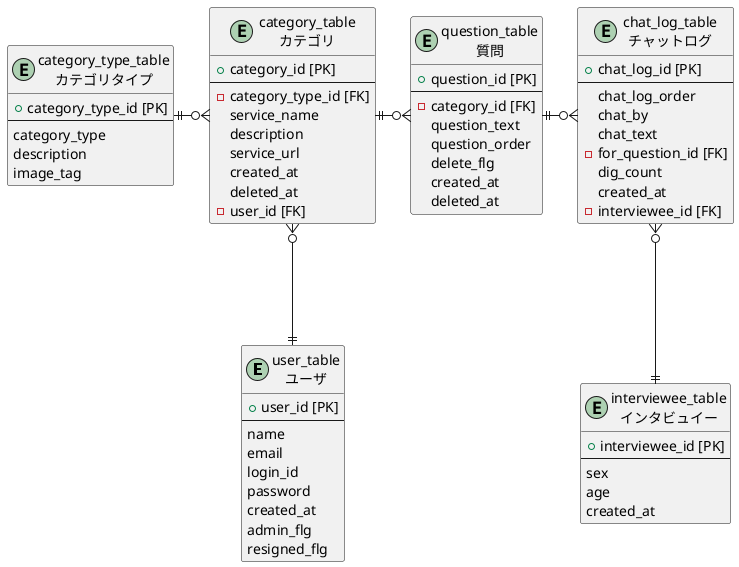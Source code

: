 @startuml tables
entity user_table as "user_table\nユーザ" {
  + user_id [PK]
  --
  name
  email
  login_id
  password
  created_at
  admin_flg
  resigned_flg
}

entity interviewee_table as "interviewee_table\nインタビュイー" {
  + interviewee_id [PK]
  --
  sex
  age
  created_at
}

entity category_table as "category_table\nカテゴリ" {
  + category_id [PK]
  --
  - category_type_id [FK]
  service_name
  description
  service_url
  created_at
  deleted_at
  - user_id [FK]
}

entity category_type_table as "category_type_table\nカテゴリタイプ" {
  + category_type_id [PK]
  --
  category_type
  description
  image_tag
}

entity question_table as "question_table\n質問" {
  + question_id [PK]
  --
  - category_id [FK]
  question_text
  question_order
  delete_flg
  created_at
  deleted_at
}


' entity scenario_table as "scenario_table\nシナリオ管理" {
'   + scenario_id [PK]
'   --
'   ' - category_id [FK]
'   distributed_url
'   created_at
'   updated_at
' }

entity chat_log_table as "chat_log_table\nチャットログ" {
  + chat_log_id [PK]
  --
  ' - scenario_id [FK]
  chat_log_order
  chat_by
  chat_text
  - for_question_id [FK]
  dig_count
  created_at
  - interviewee_id [FK]
}

user_table ||-u--o{ category_table
category_type_table ||-r--o{ category_table
' scenario_table ||-l--o{ question_table
category_table ||-r--o{ question_table
interviewee_table ||-u--o{ chat_log_table
question_table ||-r--o{ chat_log_table

@enduml
